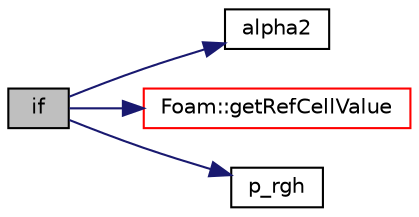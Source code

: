 digraph "if"
{
  bgcolor="transparent";
  edge [fontname="Helvetica",fontsize="10",labelfontname="Helvetica",labelfontsize="10"];
  node [fontname="Helvetica",fontsize="10",shape=record];
  rankdir="LR";
  Node6 [label="if",height=0.2,width=0.4,color="black", fillcolor="grey75", style="filled", fontcolor="black"];
  Node6 -> Node7 [color="midnightblue",fontsize="10",style="solid",fontname="Helvetica"];
  Node7 [label="alpha2",height=0.2,width=0.4,color="black",URL="$a41429.html#a35a8f4a1526ce7fe6bd962e5212e5a3b"];
  Node6 -> Node8 [color="midnightblue",fontsize="10",style="solid",fontname="Helvetica"];
  Node8 [label="Foam::getRefCellValue",height=0.2,width=0.4,color="red",URL="$a21851.html#ab8c5925a3fe1c81494baa5e0fd3ca98b",tooltip="Return the current value of field in the reference cell. "];
  Node6 -> Node32 [color="midnightblue",fontsize="10",style="solid",fontname="Helvetica"];
  Node32 [label="p_rgh",height=0.2,width=0.4,color="black",URL="$a41282.html#ac91224ec082ee633ea51cc2b99d3584a"];
}
